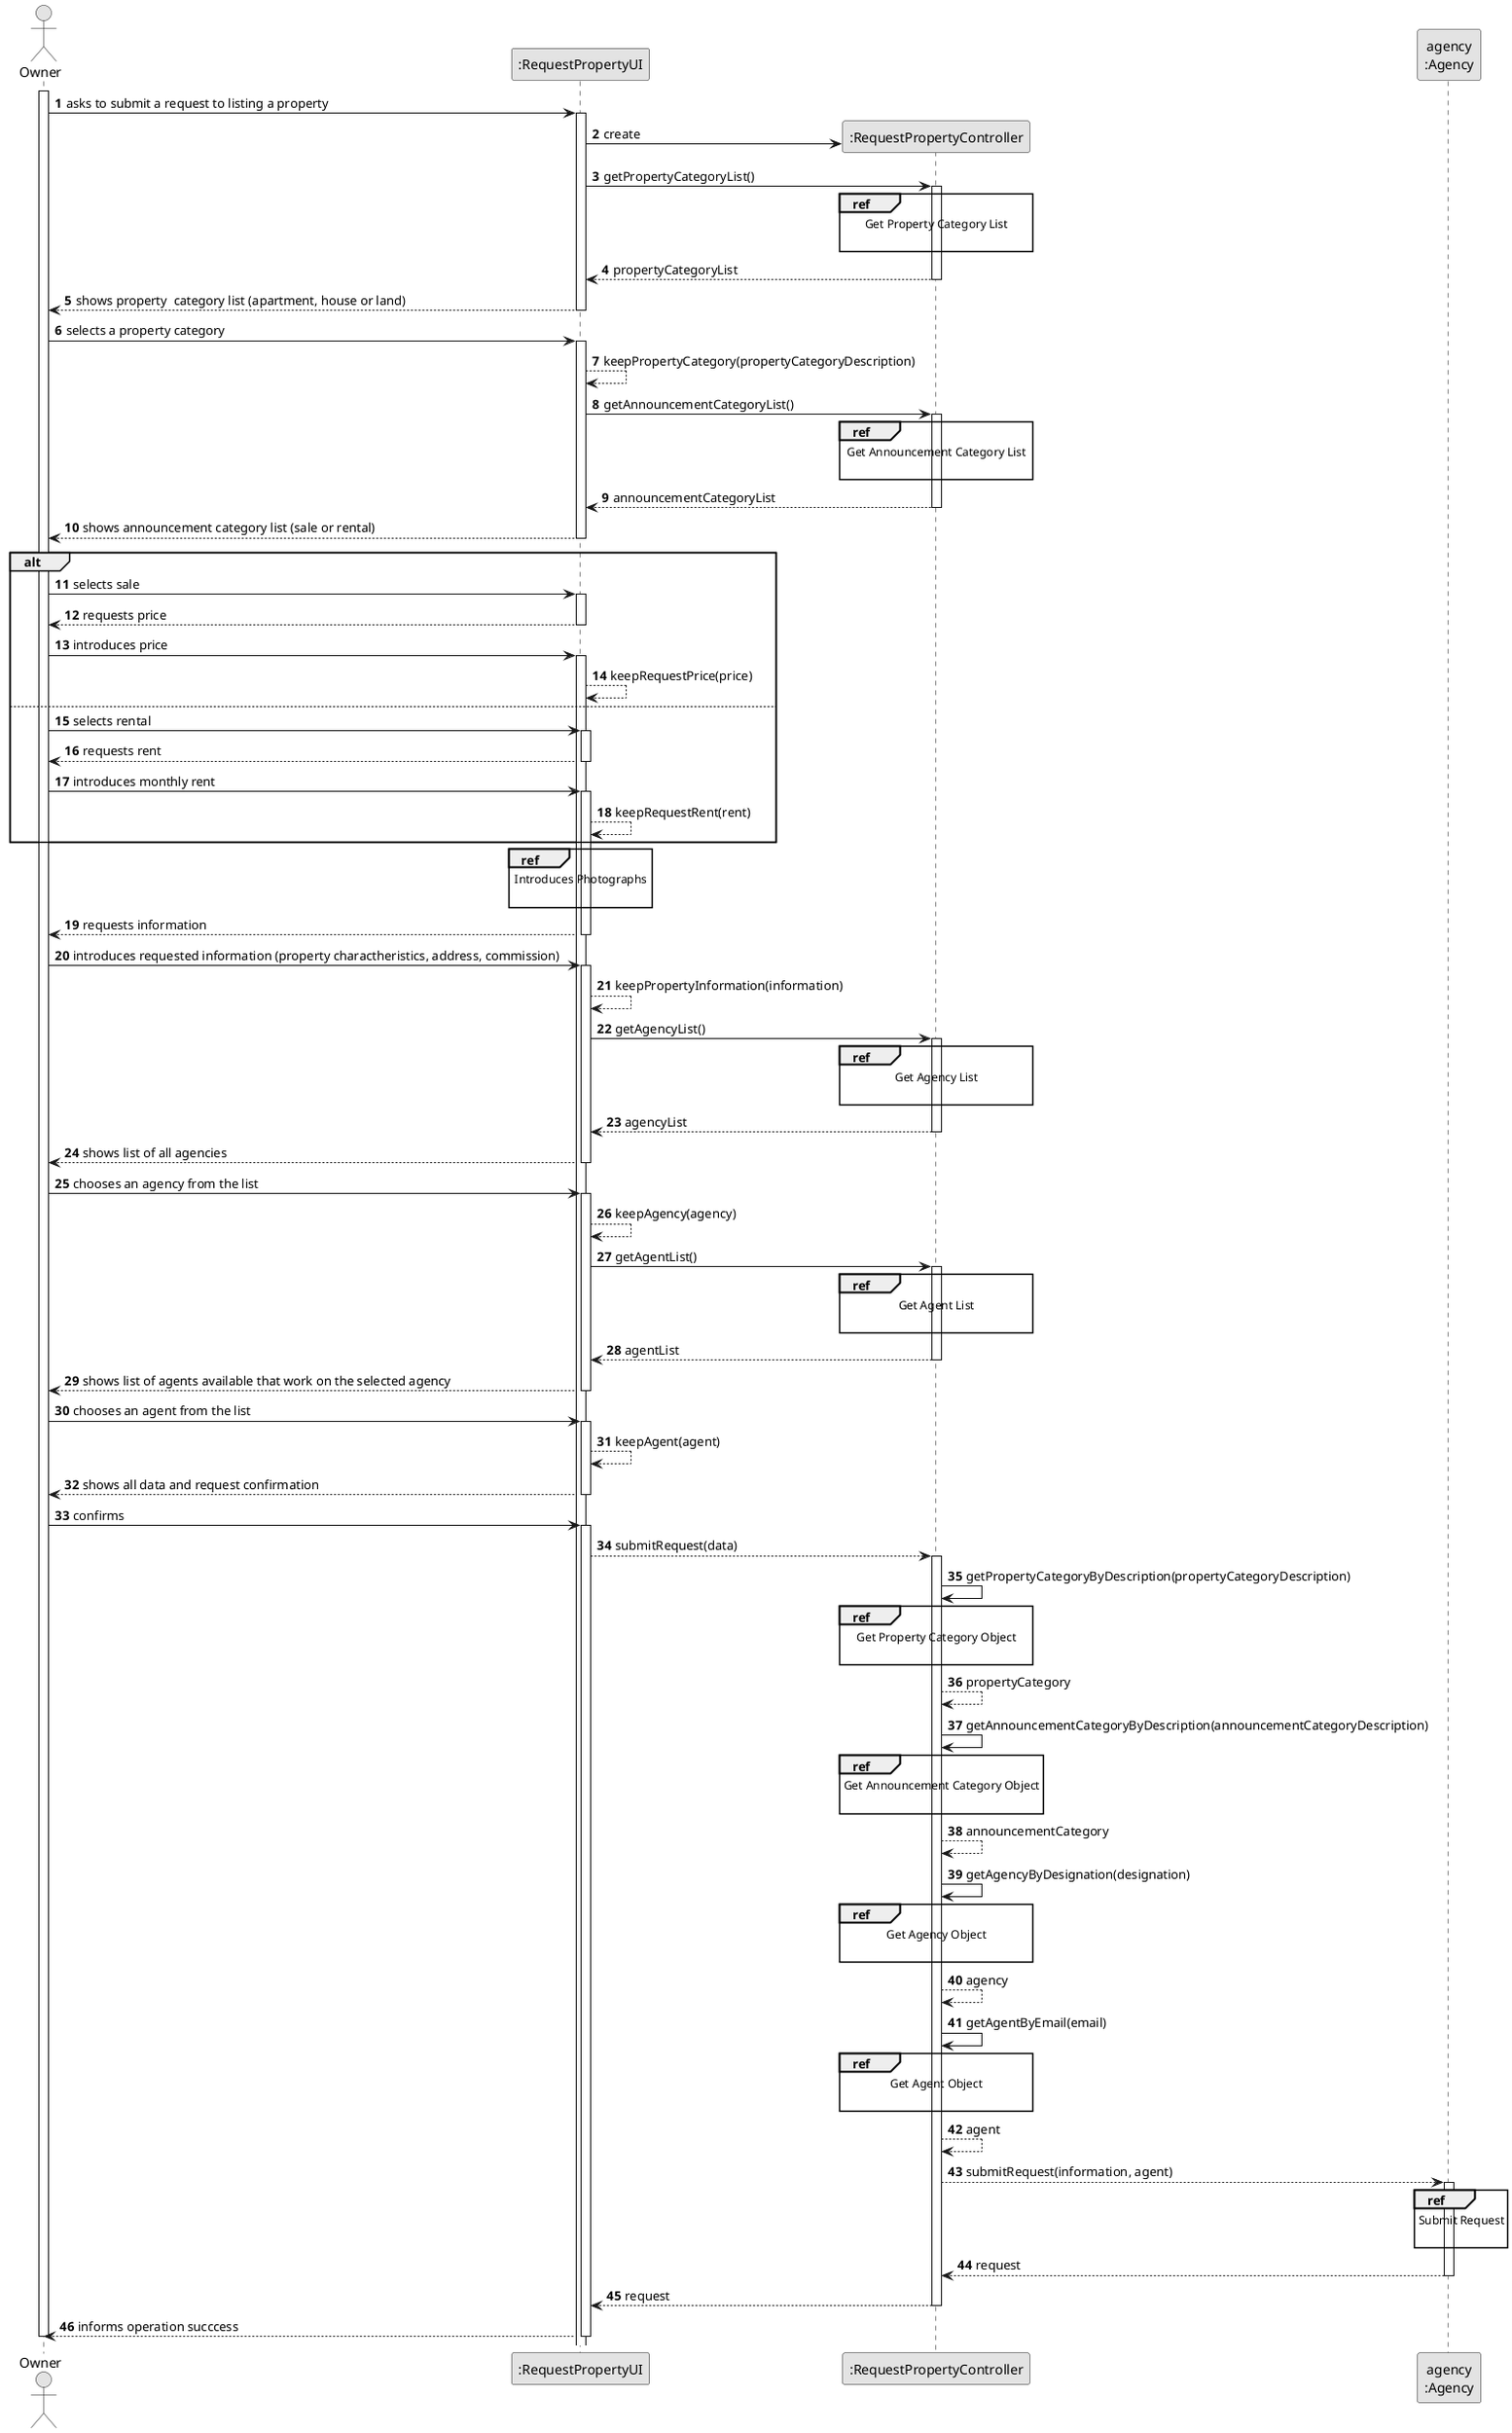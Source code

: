 @startuml
skinparam monochrome true
skinparam packageStyle rectangle
skinparam shadowing false

autonumber

'hide footbox
actor "Owner" as OWN
participant ":RequestPropertyUI" as UI
participant ":RequestPropertyController" as CTRL
participant "agency\n:Agency" as Agency


activate OWN

        OWN -> UI : asks to submit a request to listing a property
        activate UI

        UI -> CTRL** : create

        UI -> CTRL : getPropertyCategoryList()
        activate CTRL

                ref over CTRL
                    Get Property Category List

                end ref

            CTRL --> UI : propertyCategoryList
        deactivate CTRL

        UI --> OWN : shows property  category list (apartment, house or land)
        deactivate UI

        OWN -> UI : selects a property category
        activate UI

            UI --> UI : keepPropertyCategory(propertyCategoryDescription)

        UI -> CTRL : getAnnouncementCategoryList()
        activate CTRL

                        ref over CTRL
                            Get Announcement Category List

                        end ref


        CTRL --> UI : announcementCategoryList
        deactivate CTRL

        UI --> OWN : shows announcement category list (sale or rental)
        deactivate UI

alt

        OWN -> UI : selects sale
        activate UI

        UI --> OWN : requests price
        deactivate UI

        OWN -> UI : introduces price
        activate UI

            UI --> UI : keepRequestPrice(price)

else

        OWN -> UI : selects rental
        activate UI

        UI --> OWN : requests rent
        deactivate UI

        OWN -> UI : introduces monthly rent
        activate UI

            UI --> UI : keepRequestRent(rent)

end alt

ref over UI
    Introduces Photographs

end ref

        UI --> OWN : requests information
        deactivate UI

        OWN -> UI : introduces requested information (property charactheristics, address, commission)
        activate UI

        UI --> UI : keepPropertyInformation(information)

        UI -> CTRL : getAgencyList()
        activate CTRL

                        ref over CTRL
                            Get Agency List

                        end ref


        CTRL --> UI : agencyList
        deactivate CTRL

        UI --> OWN : shows list of all agencies
        deactivate UI

        OWN -> UI :chooses an agency from the list
        activate UI

        UI --> UI : keepAgency(agency)

        UI -> CTRL : getAgentList()
        activate CTRL

                        ref over CTRL
                            Get Agent List

                        end ref


            CTRL --> UI : agentList
            deactivate CTRL

        UI --> OWN : shows list of agents available that work on the selected agency
        deactivate UI

        OWN -> UI : chooses an agent from the list
        activate UI

        UI --> UI : keepAgent(agent)

        UI --> OWN : shows all data and request confirmation
        deactivate UI

        OWN -> UI : confirms
        activate UI

        UI -->  CTRL : submitRequest(data)
                activate CTRL

                CTRL -> CTRL : getPropertyCategoryByDescription(propertyCategoryDescription)

                                ref over CTRL
                                    Get Property Category Object

                                end ref

                CTRL --> CTRL : propertyCategory

                CTRL -> CTRL : getAnnouncementCategoryByDescription(announcementCategoryDescription)

                                                ref over CTRL
                                                    Get Announcement Category Object

                                                end ref

                CTRL --> CTRL : announcementCategory

                CTRL -> CTRL : getAgencyByDesignation(designation)

                                                ref over CTRL
                                                    Get Agency Object

                                                end ref

                CTRL --> CTRL : agency

                CTRL -> CTRL : getAgentByEmail(email)

                                                ref over CTRL
                                                    Get Agent Object

                                                end ref

                CTRL --> CTRL : agent

                 CTRL --> Agency : submitRequest(information, agent)
                 activate Agency

                ref over Agency
                    Submit Request

                end

                 Agency --> CTRL : request
                 deactivate Agency

                 CTRL --> UI : request
                 deactivate CTRL

        UI --> OWN : informs operation succcess
        deactivate UI



deactivate OWN
@enduml